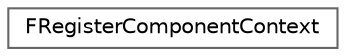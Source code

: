 digraph "Graphical Class Hierarchy"
{
 // INTERACTIVE_SVG=YES
 // LATEX_PDF_SIZE
  bgcolor="transparent";
  edge [fontname=Helvetica,fontsize=10,labelfontname=Helvetica,labelfontsize=10];
  node [fontname=Helvetica,fontsize=10,shape=box,height=0.2,width=0.4];
  rankdir="LR";
  Node0 [id="Node000000",label="FRegisterComponentContext",height=0.2,width=0.4,color="grey40", fillcolor="white", style="filled",URL="$d2/d74/classFRegisterComponentContext.html",tooltip=" "];
}
